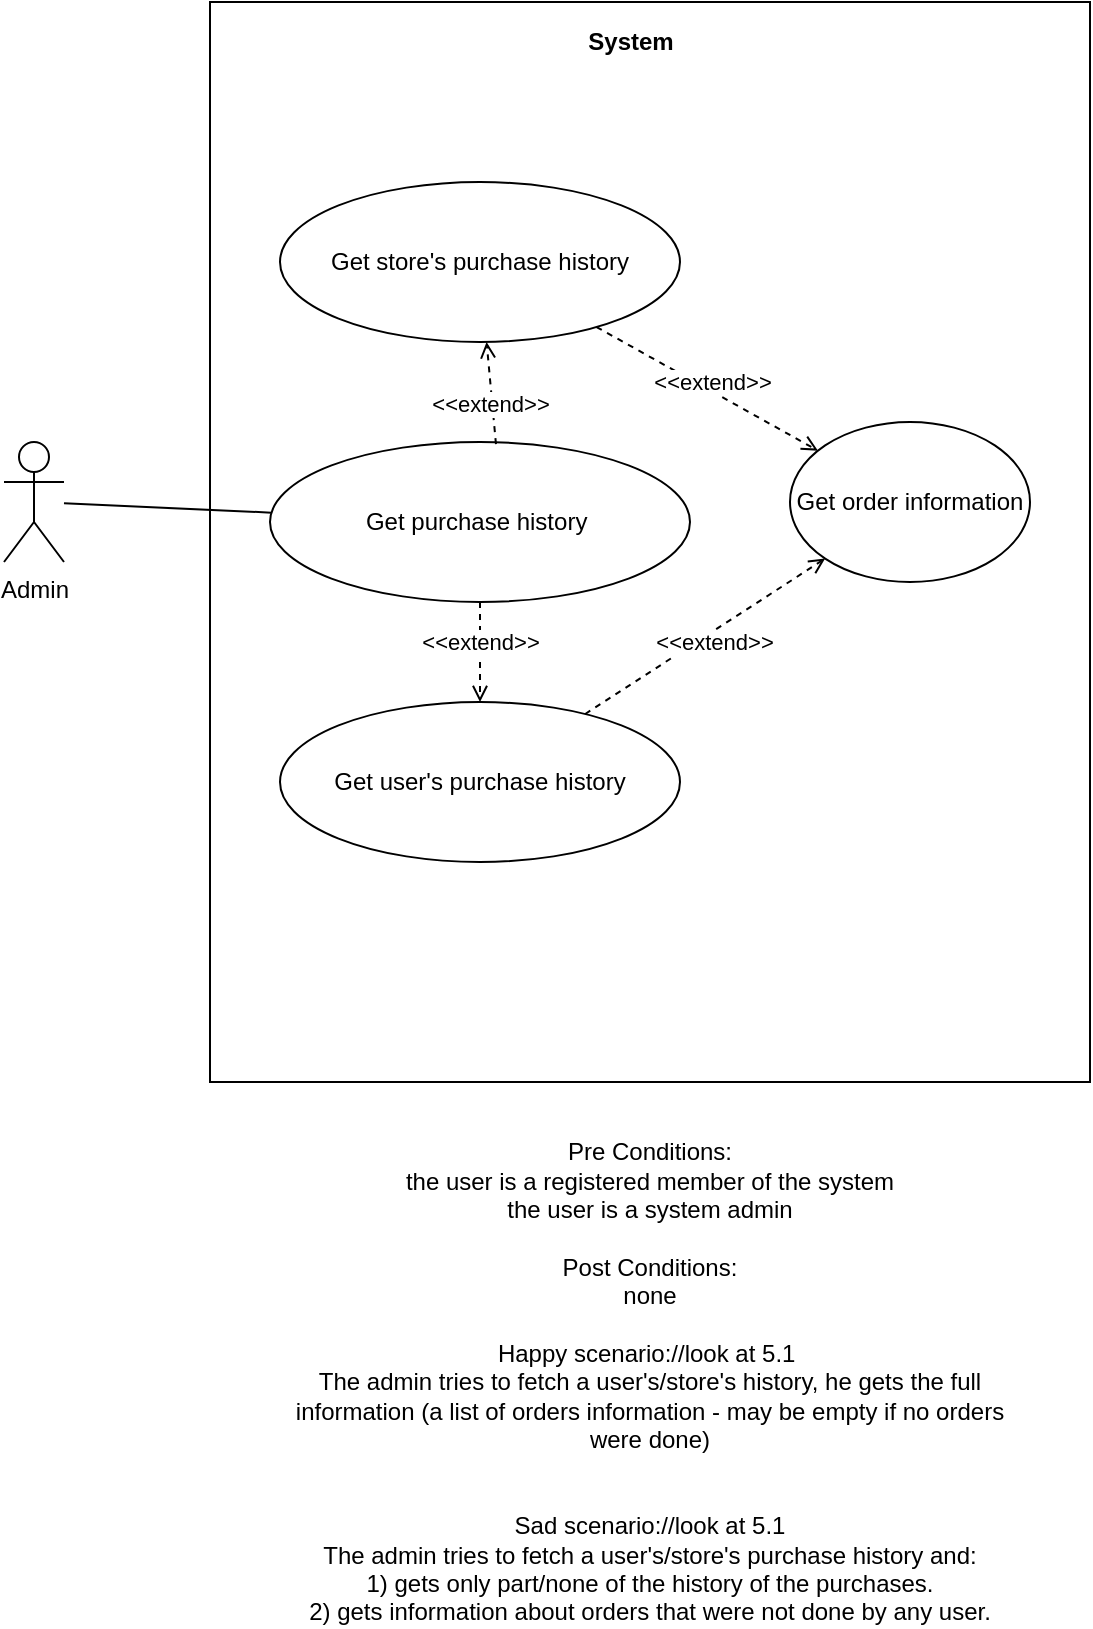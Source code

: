 <mxfile version="14.6.1" type="device"><diagram id="EsQTcAxCjgWFQg2tazMc" name="Page-1"><mxGraphModel dx="455" dy="580" grid="1" gridSize="10" guides="1" tooltips="1" connect="1" arrows="1" fold="1" page="1" pageScale="1" pageWidth="583" pageHeight="827" math="0" shadow="0"><root><mxCell id="0"/><mxCell id="1" parent="0"/><mxCell id="BXioshleMOE-vRW2ziW_-1" value="" style="rounded=0;whiteSpace=wrap;html=1;" parent="1" vertex="1"><mxGeometry x="693" y="50" width="440" height="540" as="geometry"/></mxCell><mxCell id="BXioshleMOE-vRW2ziW_-3" value="Admin" style="shape=umlActor;verticalLabelPosition=bottom;verticalAlign=top;html=1;outlineConnect=0;" parent="1" vertex="1"><mxGeometry x="590" y="270" width="30" height="60" as="geometry"/></mxCell><mxCell id="BXioshleMOE-vRW2ziW_-5" value="Get purchase history&amp;nbsp;" style="ellipse;whiteSpace=wrap;html=1;" parent="1" vertex="1"><mxGeometry x="723" y="270" width="210" height="80" as="geometry"/></mxCell><mxCell id="BXioshleMOE-vRW2ziW_-6" value="" style="endArrow=none;html=1;" parent="1" source="BXioshleMOE-vRW2ziW_-3" target="BXioshleMOE-vRW2ziW_-5" edge="1"><mxGeometry width="50" height="50" relative="1" as="geometry"><mxPoint x="893" y="400" as="sourcePoint"/><mxPoint x="943" y="350" as="targetPoint"/></mxGeometry></mxCell><mxCell id="BXioshleMOE-vRW2ziW_-8" value="Get store's purchase history" style="ellipse;whiteSpace=wrap;html=1;" parent="1" vertex="1"><mxGeometry x="728" y="140" width="200" height="80" as="geometry"/></mxCell><mxCell id="BXioshleMOE-vRW2ziW_-10" value="Get user's purchase history" style="ellipse;whiteSpace=wrap;html=1;" parent="1" vertex="1"><mxGeometry x="728" y="400" width="200" height="80" as="geometry"/></mxCell><mxCell id="BXioshleMOE-vRW2ziW_-13" value="Get order information" style="ellipse;whiteSpace=wrap;html=1;" parent="1" vertex="1"><mxGeometry x="983" y="260" width="120" height="80" as="geometry"/></mxCell><mxCell id="E_jtTDi2LkjZDPaYQWSV-1" value="&lt;b&gt;System&lt;/b&gt;" style="text;html=1;align=center;verticalAlign=middle;resizable=0;points=[];autosize=1;" parent="1" vertex="1"><mxGeometry x="872.999" y="59.997" width="60" height="20" as="geometry"/></mxCell><mxCell id="E_jtTDi2LkjZDPaYQWSV-3" value="" style="endArrow=open;dashed=1;html=1;strokeWidth=1;endFill=0;" parent="1" source="BXioshleMOE-vRW2ziW_-8" target="BXioshleMOE-vRW2ziW_-13" edge="1"><mxGeometry width="50" height="50" relative="1" as="geometry"><mxPoint x="943.0" y="116.01" as="sourcePoint"/><mxPoint x="1050.86" y="100.001" as="targetPoint"/></mxGeometry></mxCell><mxCell id="E_jtTDi2LkjZDPaYQWSV-4" value="&amp;lt;&amp;lt;extend&amp;gt;&amp;gt;" style="edgeLabel;html=1;align=center;verticalAlign=middle;resizable=0;points=[];" parent="E_jtTDi2LkjZDPaYQWSV-3" vertex="1" connectable="0"><mxGeometry x="-0.395" y="-4" relative="1" as="geometry"><mxPoint x="25.6" y="5.46" as="offset"/></mxGeometry></mxCell><mxCell id="E_jtTDi2LkjZDPaYQWSV-6" value="" style="endArrow=open;dashed=1;html=1;strokeWidth=1;endFill=0;entryX=0;entryY=1;entryDx=0;entryDy=0;" parent="1" source="BXioshleMOE-vRW2ziW_-10" target="BXioshleMOE-vRW2ziW_-13" edge="1"><mxGeometry width="50" height="50" relative="1" as="geometry"><mxPoint x="896.157" y="222.54" as="sourcePoint"/><mxPoint x="1006.995" y="284.323" as="targetPoint"/></mxGeometry></mxCell><mxCell id="E_jtTDi2LkjZDPaYQWSV-7" value="&amp;lt;&amp;lt;extend&amp;gt;&amp;gt;" style="edgeLabel;html=1;align=center;verticalAlign=middle;resizable=0;points=[];" parent="E_jtTDi2LkjZDPaYQWSV-6" vertex="1" connectable="0"><mxGeometry x="-0.395" y="-4" relative="1" as="geometry"><mxPoint x="25.6" y="-15.97" as="offset"/></mxGeometry></mxCell><mxCell id="E_jtTDi2LkjZDPaYQWSV-8" value="" style="endArrow=open;dashed=1;html=1;strokeWidth=1;endFill=0;exitX=0.5;exitY=1;exitDx=0;exitDy=0;" parent="1" source="BXioshleMOE-vRW2ziW_-5" target="BXioshleMOE-vRW2ziW_-10" edge="1"><mxGeometry width="50" height="50" relative="1" as="geometry"><mxPoint x="890.683" y="416.001" as="sourcePoint"/><mxPoint x="1010.574" y="338.284" as="targetPoint"/></mxGeometry></mxCell><mxCell id="E_jtTDi2LkjZDPaYQWSV-9" value="&amp;lt;&amp;lt;extend&amp;gt;&amp;gt;" style="edgeLabel;html=1;align=center;verticalAlign=middle;resizable=0;points=[];" parent="E_jtTDi2LkjZDPaYQWSV-8" vertex="1" connectable="0"><mxGeometry x="-0.395" y="-4" relative="1" as="geometry"><mxPoint x="4.0" y="5" as="offset"/></mxGeometry></mxCell><mxCell id="E_jtTDi2LkjZDPaYQWSV-10" value="" style="endArrow=open;dashed=1;html=1;strokeWidth=1;endFill=0;exitX=0.538;exitY=0.013;exitDx=0;exitDy=0;exitPerimeter=0;" parent="1" source="BXioshleMOE-vRW2ziW_-5" target="BXioshleMOE-vRW2ziW_-8" edge="1"><mxGeometry width="50" height="50" relative="1" as="geometry"><mxPoint x="838" y="360" as="sourcePoint"/><mxPoint x="838" y="410" as="targetPoint"/></mxGeometry></mxCell><mxCell id="E_jtTDi2LkjZDPaYQWSV-11" value="&amp;lt;&amp;lt;extend&amp;gt;&amp;gt;" style="edgeLabel;html=1;align=center;verticalAlign=middle;resizable=0;points=[];" parent="E_jtTDi2LkjZDPaYQWSV-10" vertex="1" connectable="0"><mxGeometry x="-0.395" y="-4" relative="1" as="geometry"><mxPoint x="-5.43" y="-4.73" as="offset"/></mxGeometry></mxCell><mxCell id="3ky0QO6WgwKPr2OZme5m-1" value="Pre Conditions:&lt;br&gt;the user is a registered member of the system&lt;br&gt;the user is a system admin&lt;br&gt;&lt;br&gt;Post Conditions:&lt;br&gt;none&lt;br&gt;&lt;br&gt;Happy scenario://look at 5.1&amp;nbsp;&lt;br&gt;The admin tries to fetch a user's/store's history, he gets the full information (a list of orders information - may be empty if no orders were done)&lt;br&gt;&lt;br&gt;&lt;br&gt;Sad scenario://look at 5.1&lt;br&gt;The admin tries to fetch a user's/store's purchase history and:&lt;br&gt;1) gets only part/none of the history of the purchases.&lt;br&gt;2) gets information about orders that were not done by any user." style="text;html=1;strokeColor=none;fillColor=none;align=center;verticalAlign=middle;whiteSpace=wrap;rounded=0;" parent="1" vertex="1"><mxGeometry x="733" y="730" width="360" height="20" as="geometry"/></mxCell></root></mxGraphModel></diagram></mxfile>
